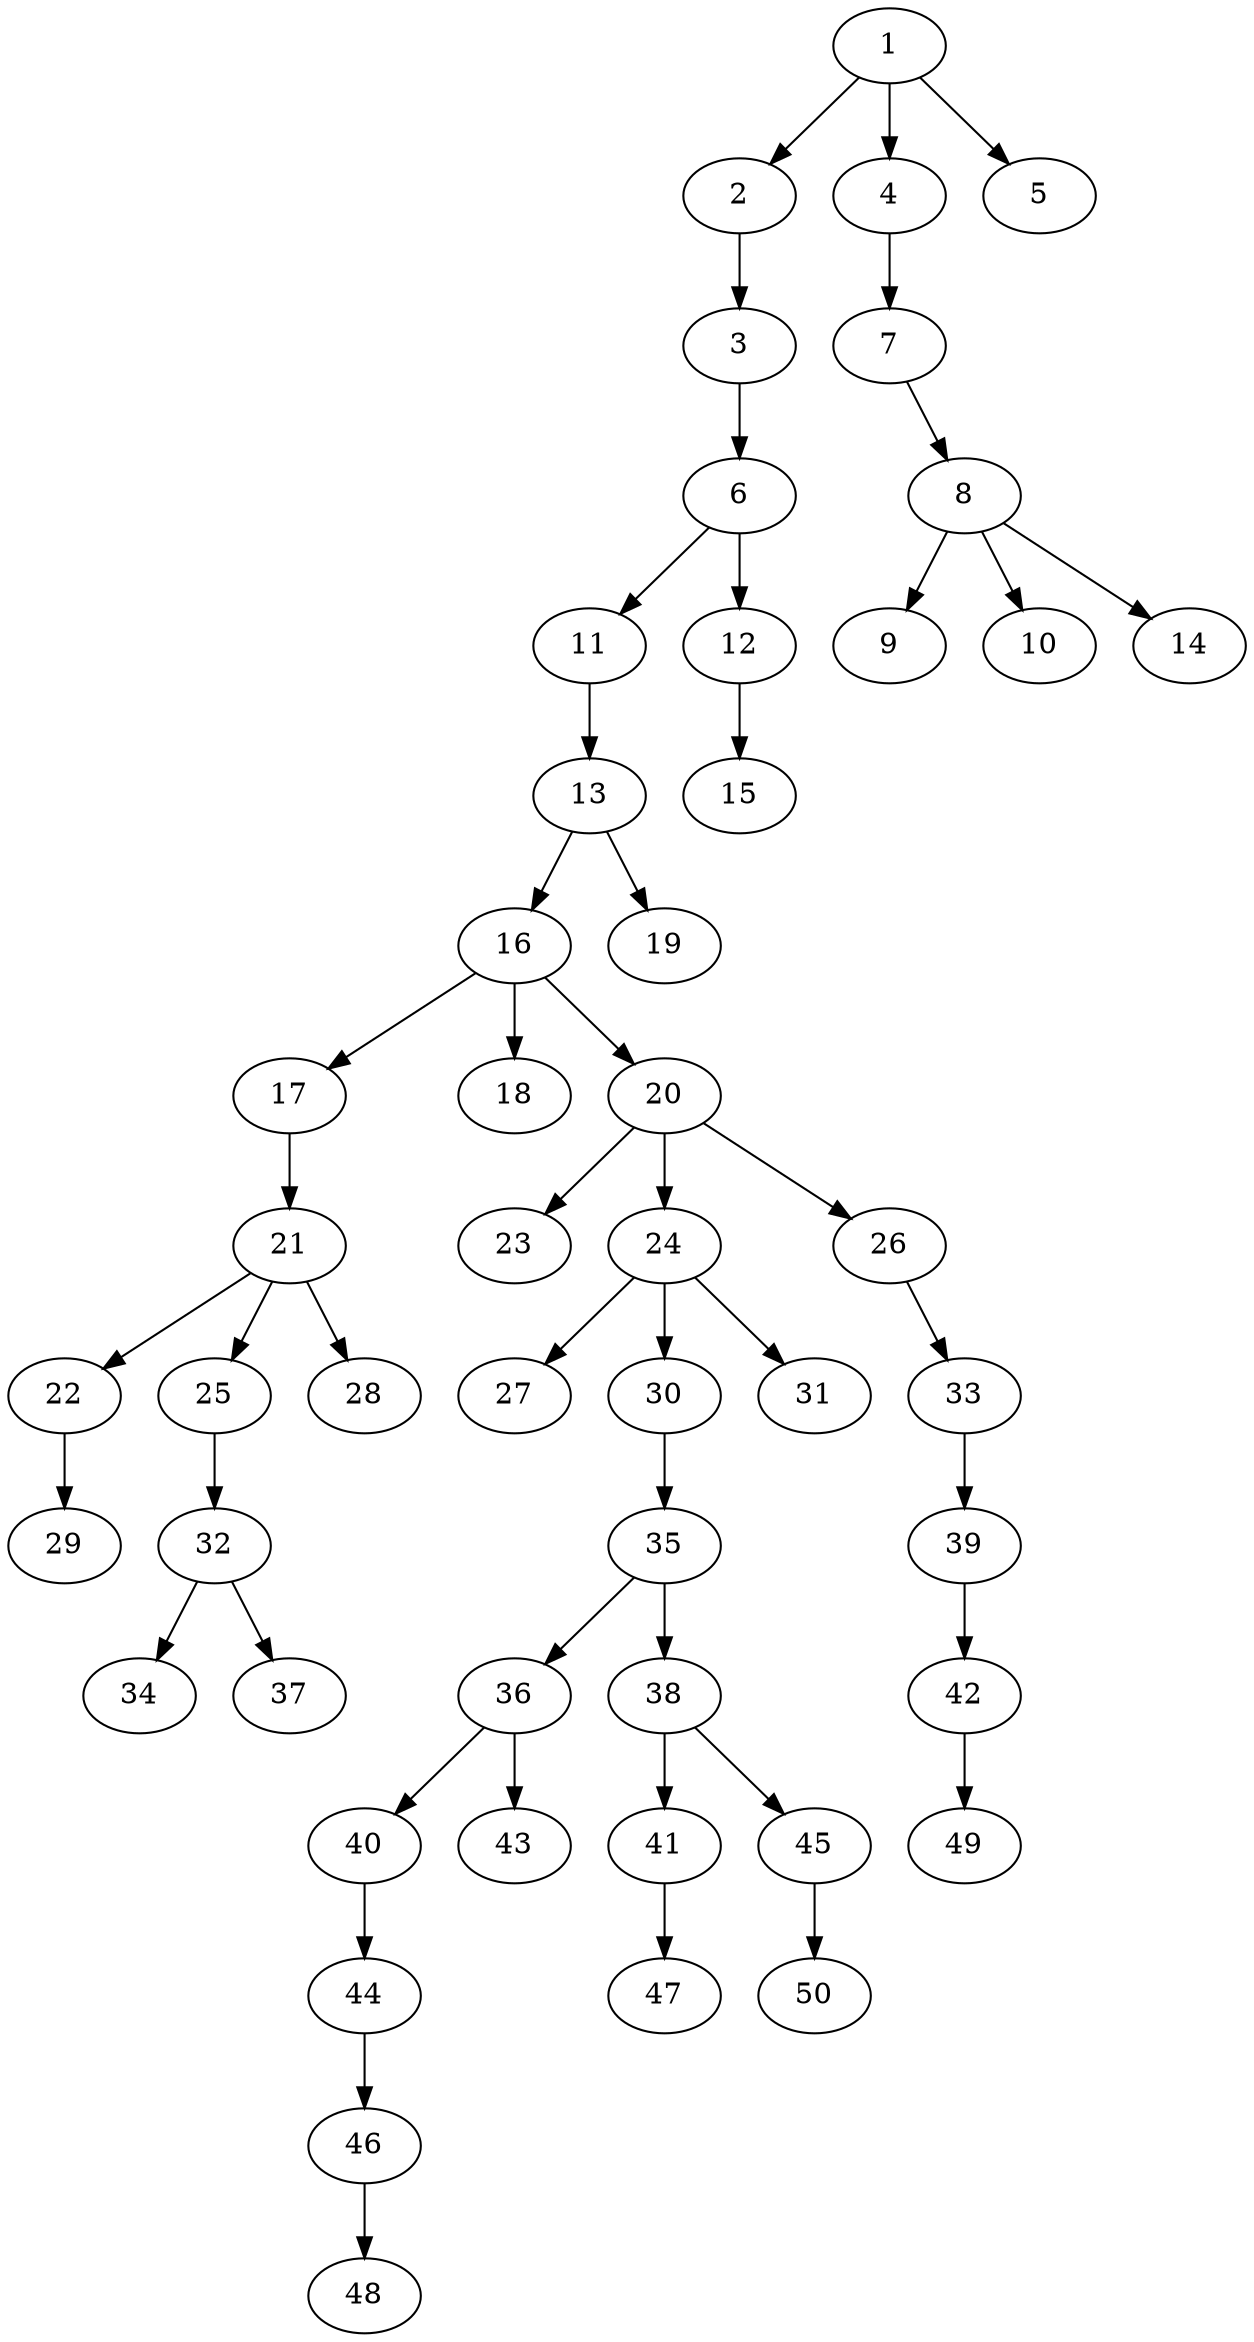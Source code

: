 // DAG automatically generated by daggen at Fri Aug  4 16:35:14 2017
// ./daggen --dot -n 50 --fat 0.2 --regular 0.8 --density 0.2 --jump 4 
digraph G {
  1 [size="8590", alpha="0.04"]
  1 -> 2 [size ="34"]
  1 -> 4 [size ="34"]
  1 -> 5 [size ="34"]
  2 [size="8590", alpha="0.17"]
  2 -> 3 [size ="34"]
  3 [size="1095", alpha="0.02"]
  3 -> 6 [size ="34"]
  4 [size="1068", alpha="0.11"]
  4 -> 7 [size ="75"]
  5 [size="50209", alpha="0.13"]
  6 [size="22291", alpha="0.17"]
  6 -> 11 [size ="75"]
  6 -> 12 [size ="75"]
  7 [size="231928", alpha="0.14"]
  7 -> 8 [size ="302"]
  8 [size="68719", alpha="0.12"]
  8 -> 9 [size ="134"]
  8 -> 10 [size ="134"]
  8 -> 14 [size ="134"]
  9 [size="207404", alpha="0.01"]
  10 [size="818290", alpha="0.17"]
  11 [size="8590", alpha="0.07"]
  11 -> 13 [size ="34"]
  12 [size="6341", alpha="0.12"]
  12 -> 15 [size ="679"]
  13 [size="840931", alpha="0.14"]
  13 -> 16 [size ="537"]
  13 -> 19 [size ="537"]
  14 [size="340692", alpha="0.15"]
  15 [size="6158", alpha="0.11"]
  16 [size="134218", alpha="0.04"]
  16 -> 17 [size ="210"]
  16 -> 18 [size ="210"]
  16 -> 20 [size ="210"]
  17 [size="134218", alpha="0.06"]
  17 -> 21 [size ="210"]
  18 [size="51940", alpha="0.17"]
  19 [size="831325", alpha="0.12"]
  20 [size="25869", alpha="0.13"]
  20 -> 23 [size ="679"]
  20 -> 24 [size ="679"]
  20 -> 26 [size ="679"]
  21 [size="2942", alpha="0.18"]
  21 -> 22 [size ="210"]
  21 -> 25 [size ="210"]
  21 -> 28 [size ="210"]
  22 [size="407404", alpha="0.05"]
  22 -> 29 [size ="302"]
  23 [size="45768", alpha="0.10"]
  24 [size="231928", alpha="0.17"]
  24 -> 27 [size ="302"]
  24 -> 30 [size ="302"]
  24 -> 31 [size ="302"]
  25 [size="368293", alpha="0.08"]
  25 -> 32 [size ="411"]
  26 [size="549756", alpha="0.04"]
  26 -> 33 [size ="537"]
  27 [size="647301", alpha="0.02"]
  28 [size="194750", alpha="0.15"]
  29 [size="13840", alpha="0.06"]
  30 [size="35975", alpha="0.01"]
  30 -> 35 [size ="75"]
  31 [size="782758", alpha="0.18"]
  32 [size="21075", alpha="0.13"]
  32 -> 34 [size ="839"]
  32 -> 37 [size ="839"]
  33 [size="549756", alpha="0.02"]
  33 -> 39 [size ="537"]
  34 [size="28991", alpha="0.09"]
  35 [size="134218", alpha="0.01"]
  35 -> 36 [size ="210"]
  35 -> 38 [size ="210"]
  36 [size="19105", alpha="0.13"]
  36 -> 40 [size ="34"]
  36 -> 43 [size ="34"]
  37 [size="4289", alpha="0.01"]
  38 [size="8590", alpha="0.00"]
  38 -> 41 [size ="34"]
  38 -> 45 [size ="34"]
  39 [size="231928", alpha="0.05"]
  39 -> 42 [size ="302"]
  40 [size="125389", alpha="0.04"]
  40 -> 44 [size ="210"]
  41 [size="16004", alpha="0.14"]
  41 -> 47 [size ="411"]
  42 [size="231928", alpha="0.00"]
  42 -> 49 [size ="302"]
  43 [size="21382", alpha="0.07"]
  44 [size="231928", alpha="0.03"]
  44 -> 46 [size ="302"]
  45 [size="26849", alpha="0.20"]
  45 -> 50 [size ="839"]
  46 [size="134218", alpha="0.19"]
  46 -> 48 [size ="210"]
  47 [size="782758", alpha="0.14"]
  48 [size="16258", alpha="0.05"]
  49 [size="549756", alpha="0.01"]
  50 [size="68719", alpha="0.14"]
}
